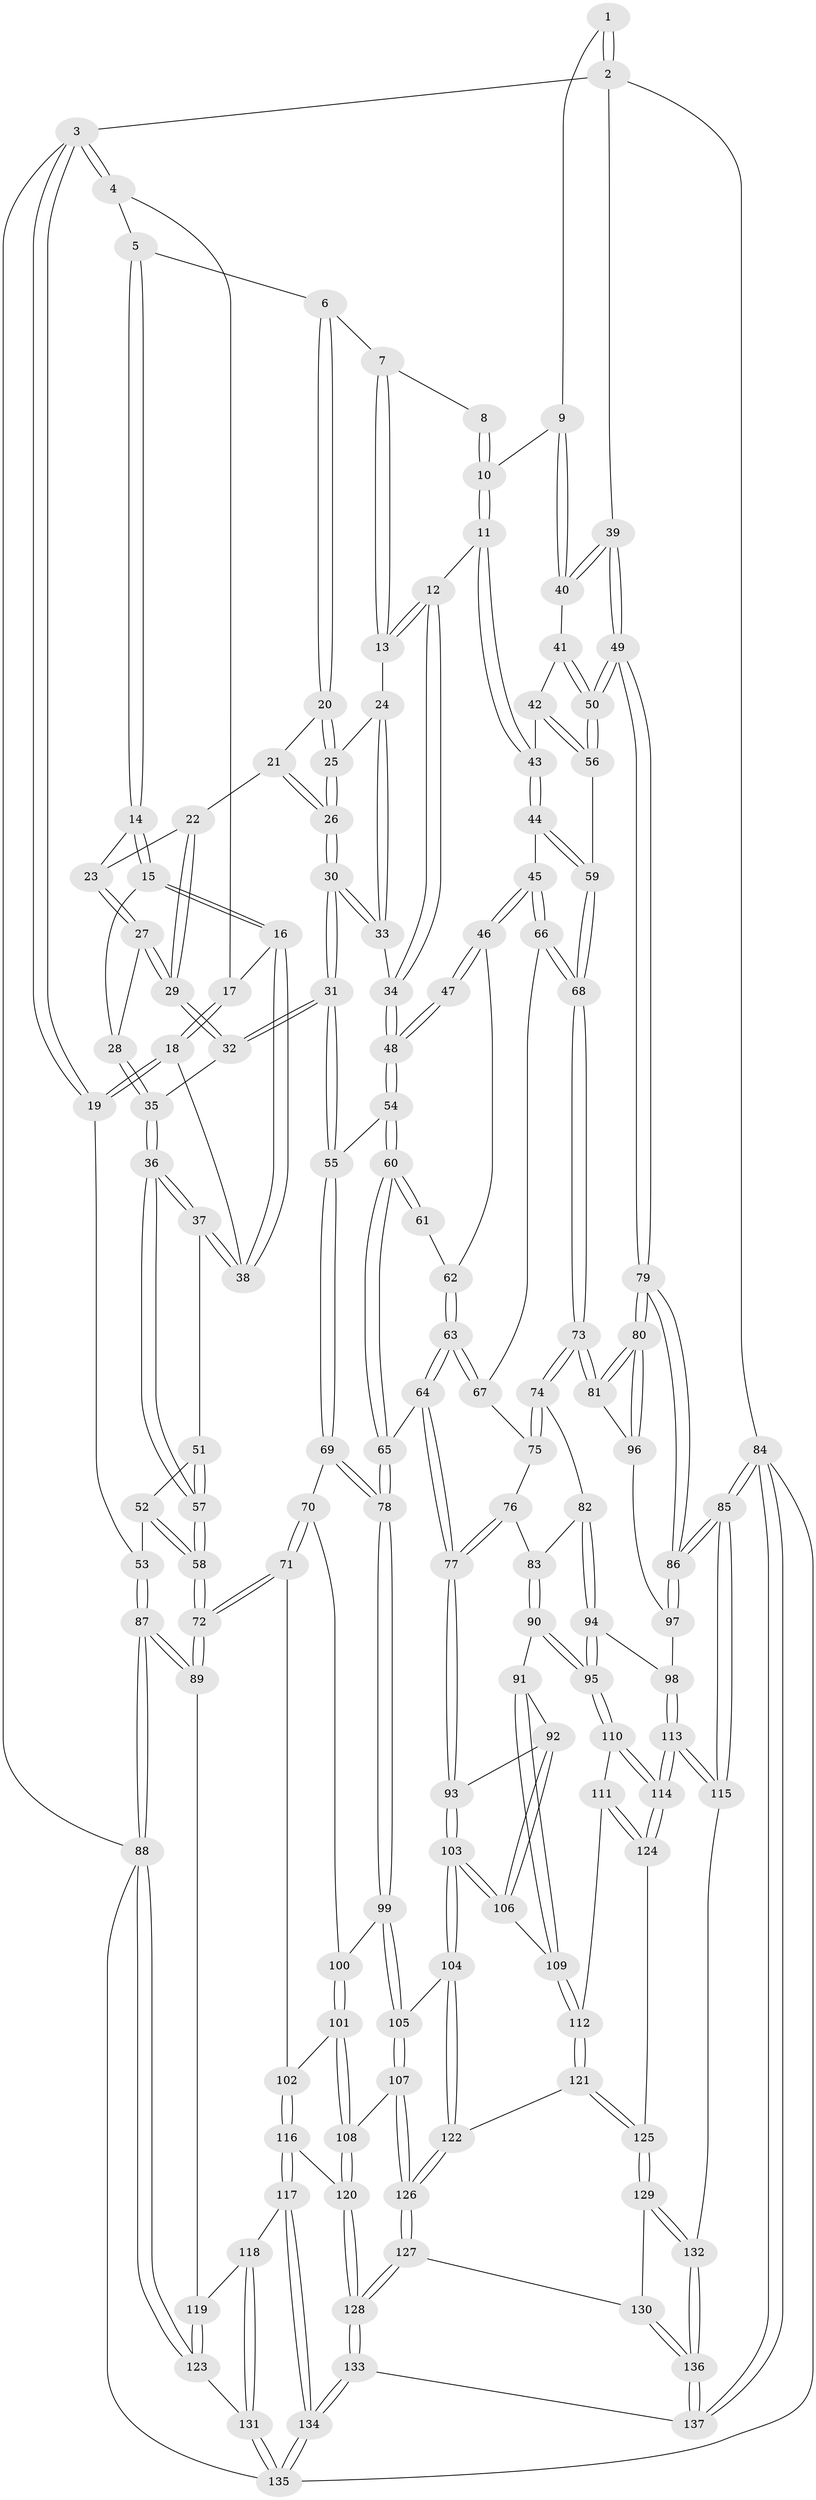 // coarse degree distribution, {4: 0.23958333333333334, 3: 0.7083333333333334, 2: 0.052083333333333336}
// Generated by graph-tools (version 1.1) at 2025/38/03/04/25 23:38:22]
// undirected, 137 vertices, 339 edges
graph export_dot {
  node [color=gray90,style=filled];
  1 [pos="+0.9330719872186185+0"];
  2 [pos="+1+0"];
  3 [pos="+0+0"];
  4 [pos="+0+0"];
  5 [pos="+0.17342619572692566+0"];
  6 [pos="+0.45764857093528377+0"];
  7 [pos="+0.7327227813087582+0"];
  8 [pos="+0.848230564190402+0"];
  9 [pos="+0.8575159100567885+0.13044817646587373"];
  10 [pos="+0.8355114241392456+0.130510311318666"];
  11 [pos="+0.7825984698890996+0.14200275254133896"];
  12 [pos="+0.7787867435588771+0.14028879931776297"];
  13 [pos="+0.7349208657329049+0.10799006483850493"];
  14 [pos="+0.1910375929560753+0.03351463652912239"];
  15 [pos="+0.1506523050477854+0.13300873557539916"];
  16 [pos="+0.11907812160563933+0.13838482973273175"];
  17 [pos="+0.05206496118623516+0"];
  18 [pos="+0.01812603764033522+0.18294789998116642"];
  19 [pos="+0+0.17660367173694266"];
  20 [pos="+0.45849418642130635+0"];
  21 [pos="+0.3936859006627858+0"];
  22 [pos="+0.3411902644872296+0.08188572250496715"];
  23 [pos="+0.33486733191134543+0.08174931584343073"];
  24 [pos="+0.6528916240631527+0.1154050688433025"];
  25 [pos="+0.5539476958915401+0.049361730548283723"];
  26 [pos="+0.480010058494767+0.19556041219372067"];
  27 [pos="+0.1846604611520977+0.1399216500589275"];
  28 [pos="+0.16442570644044782+0.14208419910704848"];
  29 [pos="+0.3495248440039362+0.17494473682339384"];
  30 [pos="+0.472353566570838+0.22850650825210556"];
  31 [pos="+0.42295887837625673+0.29563241710076593"];
  32 [pos="+0.3852243083466025+0.2801132742110783"];
  33 [pos="+0.6148802214736829+0.18758033546274527"];
  34 [pos="+0.6484374812737153+0.27337551692311124"];
  35 [pos="+0.25649580331001365+0.30269896780433925"];
  36 [pos="+0.2223906956525552+0.3319381029893555"];
  37 [pos="+0.0678296302291166+0.2565411464703956"];
  38 [pos="+0.025731081010859056+0.18411147688772747"];
  39 [pos="+1+0"];
  40 [pos="+0.9649562057883673+0.14115606944701"];
  41 [pos="+0.9443570306516341+0.2066033271231723"];
  42 [pos="+0.9019661876567828+0.2849505789732593"];
  43 [pos="+0.7894910967244411+0.3081393311367605"];
  44 [pos="+0.778792461839558+0.3286511238103601"];
  45 [pos="+0.7727634530028525+0.3338033093691657"];
  46 [pos="+0.7290146987800994+0.33707618775203546"];
  47 [pos="+0.7258198536557816+0.33514522587811624"];
  48 [pos="+0.6480494006594376+0.2819195863964008"];
  49 [pos="+1+0.4252207108758081"];
  50 [pos="+1+0.41911479741637914"];
  51 [pos="+0.06084260876036298+0.3147531702582844"];
  52 [pos="+0.02718630717974333+0.35141415841450907"];
  53 [pos="+0+0.3873707801542521"];
  54 [pos="+0.48272411991164205+0.3591033836921303"];
  55 [pos="+0.4494149015273293+0.3388618419274874"];
  56 [pos="+0.9848885763071507+0.42259311924225224"];
  57 [pos="+0.1648978174991215+0.45610657387684195"];
  58 [pos="+0.14921281522464788+0.5198655901895481"];
  59 [pos="+0.9705572265288489+0.4292118294141039"];
  60 [pos="+0.48830295869832924+0.3666951953018677"];
  61 [pos="+0.6156354775795813+0.3631517366355047"];
  62 [pos="+0.6974149635052586+0.37630370247788814"];
  63 [pos="+0.6156099987871546+0.5022954235420477"];
  64 [pos="+0.6104018642648271+0.5065963869057243"];
  65 [pos="+0.5755108905429565+0.5044920599883013"];
  66 [pos="+0.7825079321807219+0.3992805891200743"];
  67 [pos="+0.7505739105292412+0.4600363612683533"];
  68 [pos="+0.8896751303083247+0.504809955470858"];
  69 [pos="+0.32166958361827586+0.5268852615986965"];
  70 [pos="+0.31739403456769183+0.5309440645088246"];
  71 [pos="+0.2648509279279184+0.5574223196042714"];
  72 [pos="+0.14829721685286615+0.5275228136576129"];
  73 [pos="+0.8817378216553529+0.5214687119495199"];
  74 [pos="+0.8667405925831833+0.5275480217591835"];
  75 [pos="+0.766331023418396+0.47857754194832863"];
  76 [pos="+0.7502135762081291+0.5385548129949551"];
  77 [pos="+0.6729572034802386+0.5614885924031192"];
  78 [pos="+0.5550760330988995+0.5338148953999844"];
  79 [pos="+1+0.6465459638179569"];
  80 [pos="+1+0.6262509869047553"];
  81 [pos="+0.905277470810598+0.5627226717992111"];
  82 [pos="+0.8629088809751871+0.5304360895173178"];
  83 [pos="+0.8372701797359939+0.5435066791315716"];
  84 [pos="+1+1"];
  85 [pos="+1+0.863005236719769"];
  86 [pos="+1+0.7957957259114515"];
  87 [pos="+0+0.5977142603770607"];
  88 [pos="+0+0.7572979460892122"];
  89 [pos="+0.14114191666007378+0.5322671637009123"];
  90 [pos="+0.7651674035979189+0.6336745798744062"];
  91 [pos="+0.7158998174738361+0.6124808234510764"];
  92 [pos="+0.6866486355965481+0.5837427037859223"];
  93 [pos="+0.6799945888215614+0.5754314381277101"];
  94 [pos="+0.836375559823067+0.6476155746067636"];
  95 [pos="+0.7890848744870672+0.6749381213773911"];
  96 [pos="+0.9147282575108122+0.6360489085000985"];
  97 [pos="+0.9116580787634421+0.6467765904453708"];
  98 [pos="+0.9104799770658389+0.6491597303676722"];
  99 [pos="+0.5481746308545948+0.5489663601570408"];
  100 [pos="+0.43701910487261925+0.5951613211887795"];
  101 [pos="+0.4140654343119903+0.6642881207049038"];
  102 [pos="+0.2841601578918253+0.5953266474256481"];
  103 [pos="+0.6113423350909567+0.7056299356159957"];
  104 [pos="+0.5473760812528083+0.7349632664484115"];
  105 [pos="+0.5355066010690361+0.731356775121108"];
  106 [pos="+0.6553537150071481+0.699222799062358"];
  107 [pos="+0.5321857879747404+0.7328439311025543"];
  108 [pos="+0.45671778127309937+0.7517743430109868"];
  109 [pos="+0.6883461570656697+0.702653003675211"];
  110 [pos="+0.7891048266361096+0.6753021646177905"];
  111 [pos="+0.7322918313643286+0.7206423931553246"];
  112 [pos="+0.7058896562398191+0.7187853480168024"];
  113 [pos="+0.9035263183424949+0.8093710214390429"];
  114 [pos="+0.893857963828002+0.8055088730006532"];
  115 [pos="+0.923369991970403+0.827707156551784"];
  116 [pos="+0.3090499878094321+0.8083710345626772"];
  117 [pos="+0.30751635970073044+0.8096195774767785"];
  118 [pos="+0.2462812814946414+0.7980131736283262"];
  119 [pos="+0.161618427659613+0.6937415692715218"];
  120 [pos="+0.41620605356702356+0.7878077834895831"];
  121 [pos="+0.6577397881312458+0.81669378371616"];
  122 [pos="+0.6132350628805666+0.7953202007829164"];
  123 [pos="+0.033419844372656195+0.834590332995693"];
  124 [pos="+0.7633335709033697+0.8096987372780183"];
  125 [pos="+0.6888142417738815+0.8477929747313352"];
  126 [pos="+0.542493002027378+0.9446559861990061"];
  127 [pos="+0.5396142348358388+0.9585437435230655"];
  128 [pos="+0.5110170018615698+0.9924572556995991"];
  129 [pos="+0.6886874053016493+0.8537456932634885"];
  130 [pos="+0.6171229723014369+0.9217623216987019"];
  131 [pos="+0.0732929012122521+0.8588589797221197"];
  132 [pos="+0.7885622424860038+1"];
  133 [pos="+0.46773476884179555+1"];
  134 [pos="+0.2646130635821057+1"];
  135 [pos="+0.25911305269478857+1"];
  136 [pos="+0.7843311075450475+1"];
  137 [pos="+0.7723539961762547+1"];
  1 -- 2;
  1 -- 2;
  1 -- 9;
  2 -- 3;
  2 -- 39;
  2 -- 84;
  3 -- 4;
  3 -- 4;
  3 -- 19;
  3 -- 19;
  3 -- 88;
  4 -- 5;
  4 -- 17;
  5 -- 6;
  5 -- 14;
  5 -- 14;
  6 -- 7;
  6 -- 20;
  6 -- 20;
  7 -- 8;
  7 -- 13;
  7 -- 13;
  8 -- 10;
  8 -- 10;
  9 -- 10;
  9 -- 40;
  9 -- 40;
  10 -- 11;
  10 -- 11;
  11 -- 12;
  11 -- 43;
  11 -- 43;
  12 -- 13;
  12 -- 13;
  12 -- 34;
  12 -- 34;
  13 -- 24;
  14 -- 15;
  14 -- 15;
  14 -- 23;
  15 -- 16;
  15 -- 16;
  15 -- 28;
  16 -- 17;
  16 -- 38;
  16 -- 38;
  17 -- 18;
  17 -- 18;
  18 -- 19;
  18 -- 19;
  18 -- 38;
  19 -- 53;
  20 -- 21;
  20 -- 25;
  20 -- 25;
  21 -- 22;
  21 -- 26;
  21 -- 26;
  22 -- 23;
  22 -- 29;
  22 -- 29;
  23 -- 27;
  23 -- 27;
  24 -- 25;
  24 -- 33;
  24 -- 33;
  25 -- 26;
  25 -- 26;
  26 -- 30;
  26 -- 30;
  27 -- 28;
  27 -- 29;
  27 -- 29;
  28 -- 35;
  28 -- 35;
  29 -- 32;
  29 -- 32;
  30 -- 31;
  30 -- 31;
  30 -- 33;
  30 -- 33;
  31 -- 32;
  31 -- 32;
  31 -- 55;
  31 -- 55;
  32 -- 35;
  33 -- 34;
  34 -- 48;
  34 -- 48;
  35 -- 36;
  35 -- 36;
  36 -- 37;
  36 -- 37;
  36 -- 57;
  36 -- 57;
  37 -- 38;
  37 -- 38;
  37 -- 51;
  39 -- 40;
  39 -- 40;
  39 -- 49;
  39 -- 49;
  40 -- 41;
  41 -- 42;
  41 -- 50;
  41 -- 50;
  42 -- 43;
  42 -- 56;
  42 -- 56;
  43 -- 44;
  43 -- 44;
  44 -- 45;
  44 -- 59;
  44 -- 59;
  45 -- 46;
  45 -- 46;
  45 -- 66;
  45 -- 66;
  46 -- 47;
  46 -- 47;
  46 -- 62;
  47 -- 48;
  47 -- 48;
  48 -- 54;
  48 -- 54;
  49 -- 50;
  49 -- 50;
  49 -- 79;
  49 -- 79;
  50 -- 56;
  50 -- 56;
  51 -- 52;
  51 -- 57;
  51 -- 57;
  52 -- 53;
  52 -- 58;
  52 -- 58;
  53 -- 87;
  53 -- 87;
  54 -- 55;
  54 -- 60;
  54 -- 60;
  55 -- 69;
  55 -- 69;
  56 -- 59;
  57 -- 58;
  57 -- 58;
  58 -- 72;
  58 -- 72;
  59 -- 68;
  59 -- 68;
  60 -- 61;
  60 -- 61;
  60 -- 65;
  60 -- 65;
  61 -- 62;
  62 -- 63;
  62 -- 63;
  63 -- 64;
  63 -- 64;
  63 -- 67;
  63 -- 67;
  64 -- 65;
  64 -- 77;
  64 -- 77;
  65 -- 78;
  65 -- 78;
  66 -- 67;
  66 -- 68;
  66 -- 68;
  67 -- 75;
  68 -- 73;
  68 -- 73;
  69 -- 70;
  69 -- 78;
  69 -- 78;
  70 -- 71;
  70 -- 71;
  70 -- 100;
  71 -- 72;
  71 -- 72;
  71 -- 102;
  72 -- 89;
  72 -- 89;
  73 -- 74;
  73 -- 74;
  73 -- 81;
  73 -- 81;
  74 -- 75;
  74 -- 75;
  74 -- 82;
  75 -- 76;
  76 -- 77;
  76 -- 77;
  76 -- 83;
  77 -- 93;
  77 -- 93;
  78 -- 99;
  78 -- 99;
  79 -- 80;
  79 -- 80;
  79 -- 86;
  79 -- 86;
  80 -- 81;
  80 -- 81;
  80 -- 96;
  80 -- 96;
  81 -- 96;
  82 -- 83;
  82 -- 94;
  82 -- 94;
  83 -- 90;
  83 -- 90;
  84 -- 85;
  84 -- 85;
  84 -- 137;
  84 -- 137;
  84 -- 135;
  85 -- 86;
  85 -- 86;
  85 -- 115;
  85 -- 115;
  86 -- 97;
  86 -- 97;
  87 -- 88;
  87 -- 88;
  87 -- 89;
  87 -- 89;
  88 -- 123;
  88 -- 123;
  88 -- 135;
  89 -- 119;
  90 -- 91;
  90 -- 95;
  90 -- 95;
  91 -- 92;
  91 -- 109;
  91 -- 109;
  92 -- 93;
  92 -- 106;
  92 -- 106;
  93 -- 103;
  93 -- 103;
  94 -- 95;
  94 -- 95;
  94 -- 98;
  95 -- 110;
  95 -- 110;
  96 -- 97;
  97 -- 98;
  98 -- 113;
  98 -- 113;
  99 -- 100;
  99 -- 105;
  99 -- 105;
  100 -- 101;
  100 -- 101;
  101 -- 102;
  101 -- 108;
  101 -- 108;
  102 -- 116;
  102 -- 116;
  103 -- 104;
  103 -- 104;
  103 -- 106;
  103 -- 106;
  104 -- 105;
  104 -- 122;
  104 -- 122;
  105 -- 107;
  105 -- 107;
  106 -- 109;
  107 -- 108;
  107 -- 126;
  107 -- 126;
  108 -- 120;
  108 -- 120;
  109 -- 112;
  109 -- 112;
  110 -- 111;
  110 -- 114;
  110 -- 114;
  111 -- 112;
  111 -- 124;
  111 -- 124;
  112 -- 121;
  112 -- 121;
  113 -- 114;
  113 -- 114;
  113 -- 115;
  113 -- 115;
  114 -- 124;
  114 -- 124;
  115 -- 132;
  116 -- 117;
  116 -- 117;
  116 -- 120;
  117 -- 118;
  117 -- 134;
  117 -- 134;
  118 -- 119;
  118 -- 131;
  118 -- 131;
  119 -- 123;
  119 -- 123;
  120 -- 128;
  120 -- 128;
  121 -- 122;
  121 -- 125;
  121 -- 125;
  122 -- 126;
  122 -- 126;
  123 -- 131;
  124 -- 125;
  125 -- 129;
  125 -- 129;
  126 -- 127;
  126 -- 127;
  127 -- 128;
  127 -- 128;
  127 -- 130;
  128 -- 133;
  128 -- 133;
  129 -- 130;
  129 -- 132;
  129 -- 132;
  130 -- 136;
  130 -- 136;
  131 -- 135;
  131 -- 135;
  132 -- 136;
  132 -- 136;
  133 -- 134;
  133 -- 134;
  133 -- 137;
  134 -- 135;
  134 -- 135;
  136 -- 137;
  136 -- 137;
}
